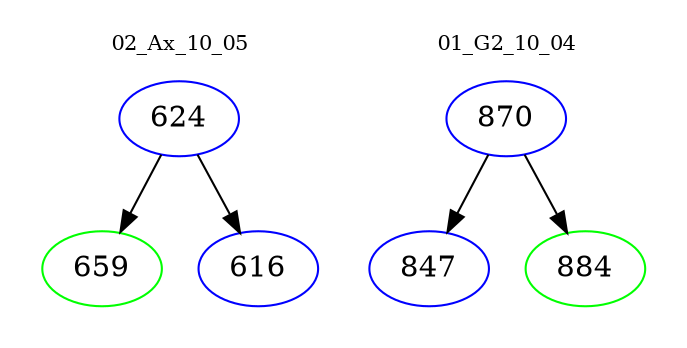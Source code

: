 digraph{
subgraph cluster_0 {
color = white
label = "02_Ax_10_05";
fontsize=10;
T0_624 [label="624", color="blue"]
T0_624 -> T0_659 [color="black"]
T0_659 [label="659", color="green"]
T0_624 -> T0_616 [color="black"]
T0_616 [label="616", color="blue"]
}
subgraph cluster_1 {
color = white
label = "01_G2_10_04";
fontsize=10;
T1_870 [label="870", color="blue"]
T1_870 -> T1_847 [color="black"]
T1_847 [label="847", color="blue"]
T1_870 -> T1_884 [color="black"]
T1_884 [label="884", color="green"]
}
}
